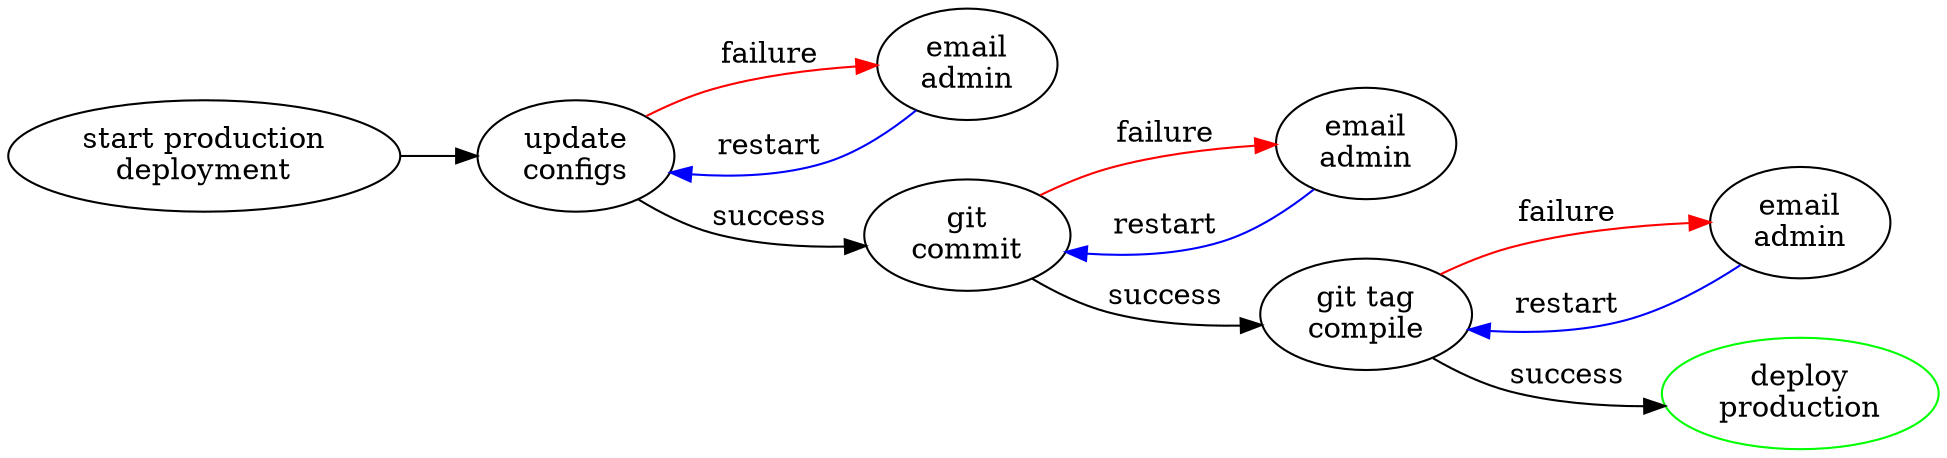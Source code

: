 digraph {
        rankdir=LR;

        init[label="start production\ndeployment"];
        init->c;

        // subgraph action_0 {
        //         a[label="db\ncreation"];
        //         af[label="email\nadmin"];
        //         a->af[label="failure", color="red"];
        //         af->a[label="\nrestart", color="blue"];
        // }

        // subgraph action_1 {
        //         b[label="git\nbranch"];
        //         bf[label="email\nadmin"];
        //         b->bf[label="failure", color="red"];
        //         bf->b[label="\nrestart", color="blue"];
        // }

        subgraph action_2 {
                c[label="update\nconfigs"];
                cf[label="email\nadmin"];
                c->cf[label="failure", color="red"];
                cf->c[label="\nrestart", color="blue"];
        }

        subgraph action_3 {
                d[label="git\ncommit"]
                df[label="email\nadmin"]
                d->df[label="failure", color="red"]
                df->d[label="\nrestart", color="blue"]
        }

        subgraph action_4 {
                e[label="git tag\ncompile"];
                ef[label="email\nadmin"];
                e->ef[label="failure", color="red"];
                ef->e[label="\nrestart", color="blue"];
        }

        // a->b[label="success"];
        // b->c[label="success"];
        c->d[label="success"];
        d->e[label="success"];
        f[label="deploy\nproduction", color="green"];
        e->f[label="success"];
}
